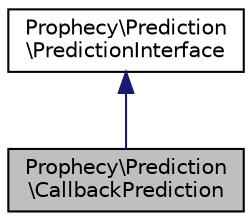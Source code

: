 digraph "Prophecy\Prediction\CallbackPrediction"
{
  edge [fontname="Helvetica",fontsize="10",labelfontname="Helvetica",labelfontsize="10"];
  node [fontname="Helvetica",fontsize="10",shape=record];
  Node0 [label="Prophecy\\Prediction\l\\CallbackPrediction",height=0.2,width=0.4,color="black", fillcolor="grey75", style="filled", fontcolor="black"];
  Node1 -> Node0 [dir="back",color="midnightblue",fontsize="10",style="solid",fontname="Helvetica"];
  Node1 [label="Prophecy\\Prediction\l\\PredictionInterface",height=0.2,width=0.4,color="black", fillcolor="white", style="filled",URL="$interfaceProphecy_1_1Prediction_1_1PredictionInterface.html"];
}
